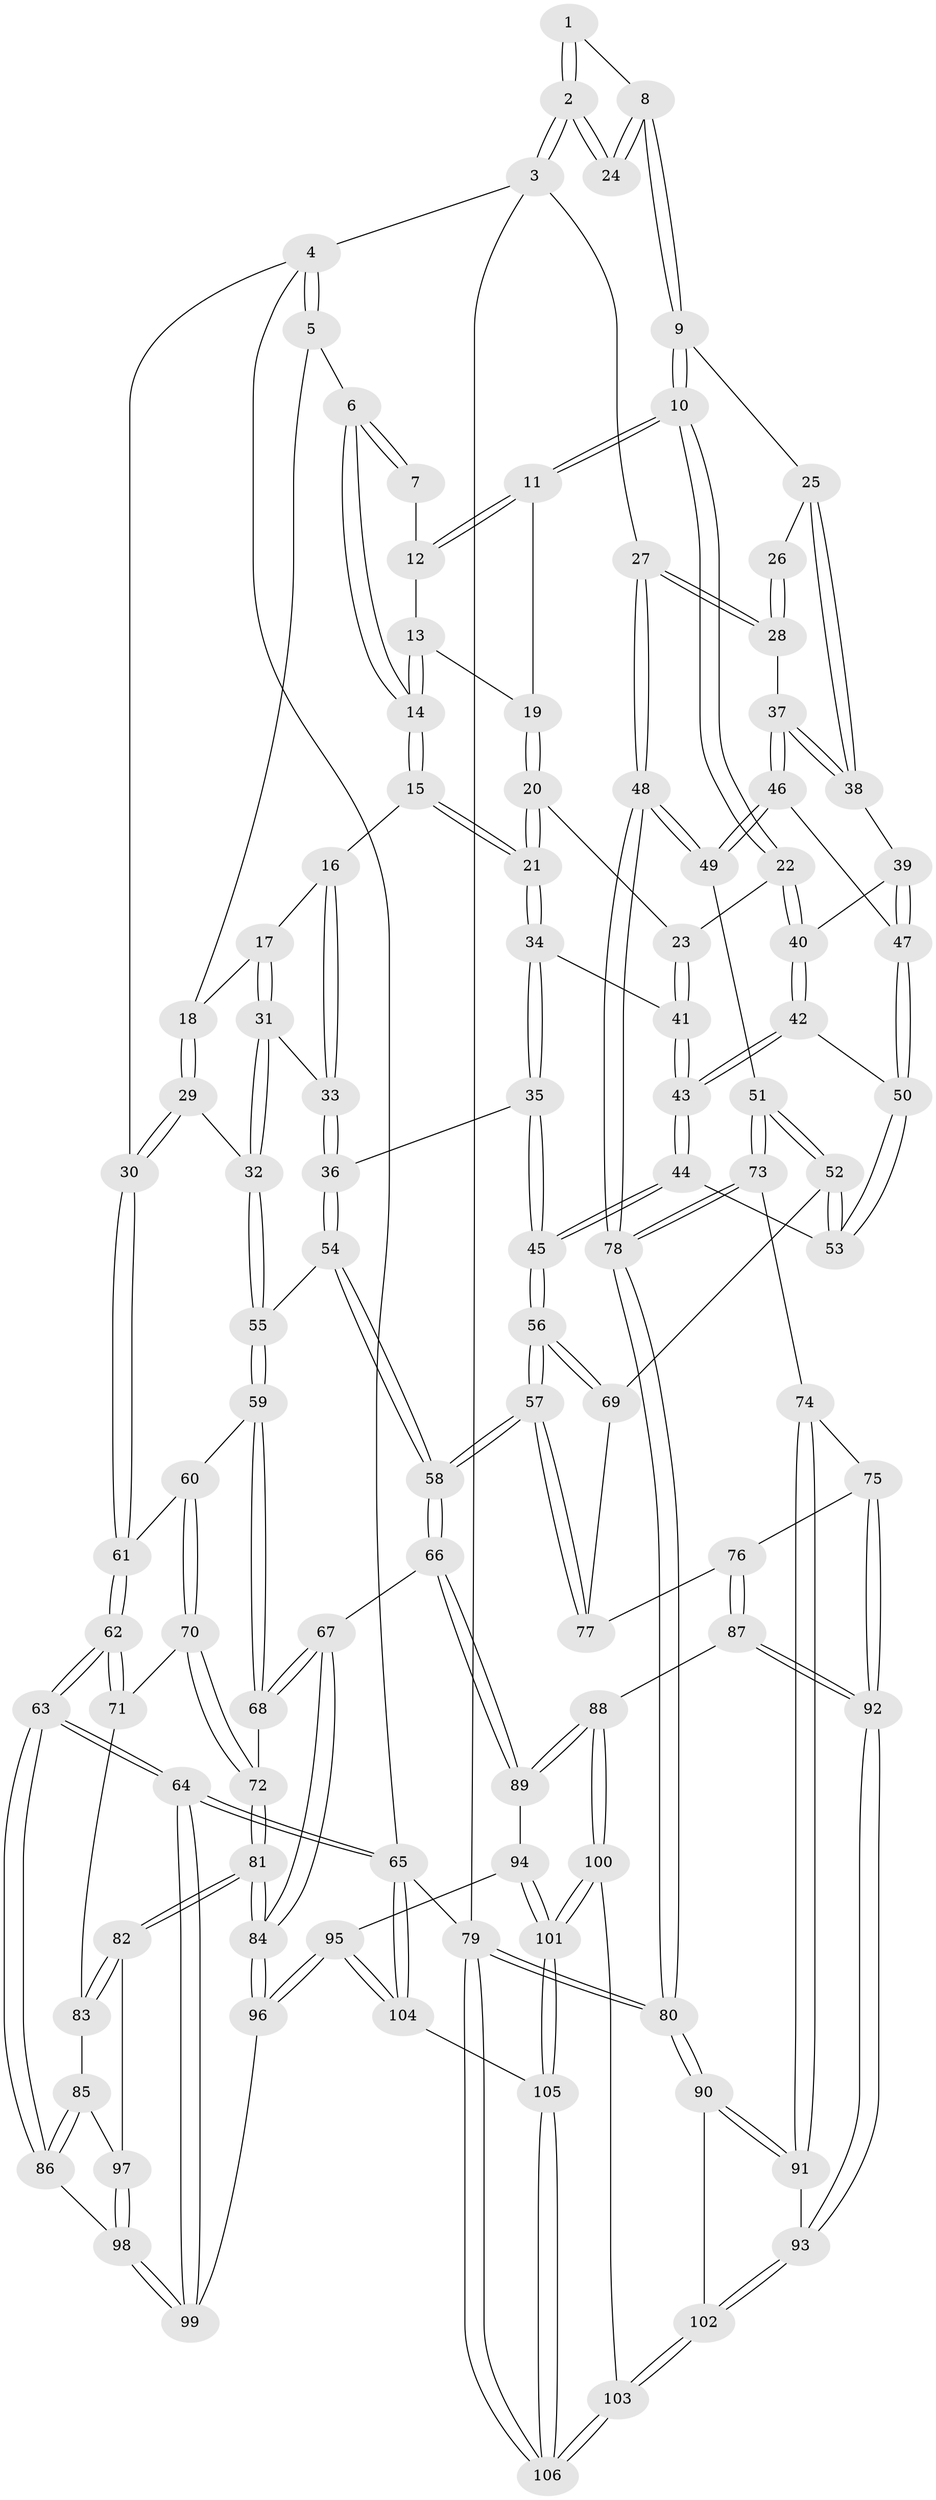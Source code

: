 // coarse degree distribution, {3: 0.1509433962264151, 4: 0.2641509433962264, 2: 0.03773584905660377, 5: 0.3584905660377358, 6: 0.16981132075471697, 7: 0.018867924528301886}
// Generated by graph-tools (version 1.1) at 2025/05/03/04/25 22:05:05]
// undirected, 106 vertices, 262 edges
graph export_dot {
graph [start="1"]
  node [color=gray90,style=filled];
  1 [pos="+0.7372053973802087+0"];
  2 [pos="+1+0"];
  3 [pos="+1+0"];
  4 [pos="+0+0"];
  5 [pos="+0.15046773363064697+0"];
  6 [pos="+0.16029923283961633+0"];
  7 [pos="+0.5562065762200018+0"];
  8 [pos="+0.7200203439378421+0.13326390616395822"];
  9 [pos="+0.6805771772178391+0.16573095730405263"];
  10 [pos="+0.6805035988550019+0.1657584213004926"];
  11 [pos="+0.6288512142511369+0.10720855694954654"];
  12 [pos="+0.5568162783540416+0"];
  13 [pos="+0.450874843403246+0.09948871405800817"];
  14 [pos="+0.36786785721380844+0.09841110118968066"];
  15 [pos="+0.3357409265033405+0.1951375162951014"];
  16 [pos="+0.3096654657076079+0.20276034494593675"];
  17 [pos="+0.25689661087841026+0.20791479169355276"];
  18 [pos="+0.22712224867190678+0.19932799217071734"];
  19 [pos="+0.475859442189401+0.12960376101891616"];
  20 [pos="+0.506825285976262+0.21571983000680994"];
  21 [pos="+0.3991667425423908+0.2599883474729968"];
  22 [pos="+0.6349603292247834+0.2436702854341815"];
  23 [pos="+0.5758015990497746+0.2400106466600736"];
  24 [pos="+0.9123658700041082+0.08084457247988724"];
  25 [pos="+0.8223089330605576+0.25532047423545473"];
  26 [pos="+0.9083170166692955+0.12616609038906088"];
  27 [pos="+1+0.3330917597786766"];
  28 [pos="+0.9453484711057847+0.3205339716308049"];
  29 [pos="+0+0.30654820857559417"];
  30 [pos="+0+0.3033072977597434"];
  31 [pos="+0.24125165625467707+0.3791706256460068"];
  32 [pos="+0.07455708042608004+0.3582986147971862"];
  33 [pos="+0.2862554593256744+0.401885079316562"];
  34 [pos="+0.4003904252095109+0.3089485257215745"];
  35 [pos="+0.3572639028934288+0.3746160060233971"];
  36 [pos="+0.2929807829688076+0.4067467570669279"];
  37 [pos="+0.9104110462404279+0.33772194338301187"];
  38 [pos="+0.843019718375882+0.30127206382164967"];
  39 [pos="+0.7128641580871092+0.34958991759678454"];
  40 [pos="+0.6543819150592309+0.3344377626637166"];
  41 [pos="+0.47560250392646425+0.341022249603043"];
  42 [pos="+0.594379539951086+0.4496873819950472"];
  43 [pos="+0.5630231381923405+0.48303822311300254"];
  44 [pos="+0.5516347220864125+0.5065293373627647"];
  45 [pos="+0.5512954536040526+0.5070015352732581"];
  46 [pos="+0.8953096311843386+0.3760260434517108"];
  47 [pos="+0.801643880690744+0.4355635532722786"];
  48 [pos="+1+0.5106073821358009"];
  49 [pos="+0.947667710944506+0.5349084339078851"];
  50 [pos="+0.791766167273917+0.4895683408721996"];
  51 [pos="+0.8629764554717023+0.5964845027665437"];
  52 [pos="+0.8259431370810917+0.5796154513121939"];
  53 [pos="+0.8142110576079862+0.5609916943487434"];
  54 [pos="+0.2931214676872675+0.4099271372677256"];
  55 [pos="+0.23178583051825022+0.559056457226974"];
  56 [pos="+0.5047762304970317+0.635072079557023"];
  57 [pos="+0.5025547505761795+0.638538469835063"];
  58 [pos="+0.4988668345335819+0.6423973134920792"];
  59 [pos="+0.2307902948333471+0.5697545539603558"];
  60 [pos="+0.1925909238659106+0.5812432652787674"];
  61 [pos="+0+0.3211805552244168"];
  62 [pos="+0+0.6355042831859203"];
  63 [pos="+0+0.8580682305430662"];
  64 [pos="+0+1"];
  65 [pos="+0+1"];
  66 [pos="+0.4866269173288008+0.6627486125827746"];
  67 [pos="+0.45230209202231586+0.6622871605922287"];
  68 [pos="+0.305067788163536+0.6293124051729481"];
  69 [pos="+0.7753023735073591+0.6057562215807146"];
  70 [pos="+0.09677728383617755+0.6628694473357282"];
  71 [pos="+0.015247852974286852+0.6712241893754576"];
  72 [pos="+0.19931516345387168+0.7499398046765422"];
  73 [pos="+0.8810884785371803+0.673445268002255"];
  74 [pos="+0.8714197609541863+0.7402075618686329"];
  75 [pos="+0.8319823226574499+0.7619613873610436"];
  76 [pos="+0.7598190398293723+0.7576041139445836"];
  77 [pos="+0.7234523123337168+0.7042220829970854"];
  78 [pos="+1+0.681570693924323"];
  79 [pos="+1+1"];
  80 [pos="+1+0.9007498410685122"];
  81 [pos="+0.2106541679091579+0.8233098022872333"];
  82 [pos="+0.17375248829740328+0.8211308999402205"];
  83 [pos="+0.08843498076139097+0.785520365499443"];
  84 [pos="+0.2163047268554067+0.8299898798916961"];
  85 [pos="+0.06356856831568511+0.8448429399320819"];
  86 [pos="+0.04442298939735993+0.8549307822991016"];
  87 [pos="+0.6792652900646257+0.8154763889080937"];
  88 [pos="+0.5856894311946169+0.8298419829371805"];
  89 [pos="+0.4993280210331704+0.7329041568576655"];
  90 [pos="+1+0.8868882126365483"];
  91 [pos="+0.9694131979789243+0.8291415955574558"];
  92 [pos="+0.7930092050998504+0.9011859008866426"];
  93 [pos="+0.8093114324878542+0.9855001125602246"];
  94 [pos="+0.4357513228071925+0.8179590552479109"];
  95 [pos="+0.251651566549793+0.927999704835092"];
  96 [pos="+0.24834752508363833+0.9246871416098964"];
  97 [pos="+0.10173286256139961+0.8521867731079029"];
  98 [pos="+0.10481302851296646+0.9300824398603126"];
  99 [pos="+0.10766464552526187+0.9364169341330519"];
  100 [pos="+0.5911673288758422+0.8640831925214286"];
  101 [pos="+0.4426112132419866+1"];
  102 [pos="+0.805450460332745+1"];
  103 [pos="+0.7873756064593342+1"];
  104 [pos="+0.33687113820228826+1"];
  105 [pos="+0.4403272794885017+1"];
  106 [pos="+0.7828944422572308+1"];
  1 -- 2;
  1 -- 2;
  1 -- 8;
  2 -- 3;
  2 -- 3;
  2 -- 24;
  2 -- 24;
  3 -- 4;
  3 -- 27;
  3 -- 79;
  4 -- 5;
  4 -- 5;
  4 -- 30;
  4 -- 65;
  5 -- 6;
  5 -- 18;
  6 -- 7;
  6 -- 7;
  6 -- 14;
  6 -- 14;
  7 -- 12;
  8 -- 9;
  8 -- 9;
  8 -- 24;
  8 -- 24;
  9 -- 10;
  9 -- 10;
  9 -- 25;
  10 -- 11;
  10 -- 11;
  10 -- 22;
  10 -- 22;
  11 -- 12;
  11 -- 12;
  11 -- 19;
  12 -- 13;
  13 -- 14;
  13 -- 14;
  13 -- 19;
  14 -- 15;
  14 -- 15;
  15 -- 16;
  15 -- 21;
  15 -- 21;
  16 -- 17;
  16 -- 33;
  16 -- 33;
  17 -- 18;
  17 -- 31;
  17 -- 31;
  18 -- 29;
  18 -- 29;
  19 -- 20;
  19 -- 20;
  20 -- 21;
  20 -- 21;
  20 -- 23;
  21 -- 34;
  21 -- 34;
  22 -- 23;
  22 -- 40;
  22 -- 40;
  23 -- 41;
  23 -- 41;
  25 -- 26;
  25 -- 38;
  25 -- 38;
  26 -- 28;
  26 -- 28;
  27 -- 28;
  27 -- 28;
  27 -- 48;
  27 -- 48;
  28 -- 37;
  29 -- 30;
  29 -- 30;
  29 -- 32;
  30 -- 61;
  30 -- 61;
  31 -- 32;
  31 -- 32;
  31 -- 33;
  32 -- 55;
  32 -- 55;
  33 -- 36;
  33 -- 36;
  34 -- 35;
  34 -- 35;
  34 -- 41;
  35 -- 36;
  35 -- 45;
  35 -- 45;
  36 -- 54;
  36 -- 54;
  37 -- 38;
  37 -- 38;
  37 -- 46;
  37 -- 46;
  38 -- 39;
  39 -- 40;
  39 -- 47;
  39 -- 47;
  40 -- 42;
  40 -- 42;
  41 -- 43;
  41 -- 43;
  42 -- 43;
  42 -- 43;
  42 -- 50;
  43 -- 44;
  43 -- 44;
  44 -- 45;
  44 -- 45;
  44 -- 53;
  45 -- 56;
  45 -- 56;
  46 -- 47;
  46 -- 49;
  46 -- 49;
  47 -- 50;
  47 -- 50;
  48 -- 49;
  48 -- 49;
  48 -- 78;
  48 -- 78;
  49 -- 51;
  50 -- 53;
  50 -- 53;
  51 -- 52;
  51 -- 52;
  51 -- 73;
  51 -- 73;
  52 -- 53;
  52 -- 53;
  52 -- 69;
  54 -- 55;
  54 -- 58;
  54 -- 58;
  55 -- 59;
  55 -- 59;
  56 -- 57;
  56 -- 57;
  56 -- 69;
  56 -- 69;
  57 -- 58;
  57 -- 58;
  57 -- 77;
  57 -- 77;
  58 -- 66;
  58 -- 66;
  59 -- 60;
  59 -- 68;
  59 -- 68;
  60 -- 61;
  60 -- 70;
  60 -- 70;
  61 -- 62;
  61 -- 62;
  62 -- 63;
  62 -- 63;
  62 -- 71;
  62 -- 71;
  63 -- 64;
  63 -- 64;
  63 -- 86;
  63 -- 86;
  64 -- 65;
  64 -- 65;
  64 -- 99;
  64 -- 99;
  65 -- 104;
  65 -- 104;
  65 -- 79;
  66 -- 67;
  66 -- 89;
  66 -- 89;
  67 -- 68;
  67 -- 68;
  67 -- 84;
  67 -- 84;
  68 -- 72;
  69 -- 77;
  70 -- 71;
  70 -- 72;
  70 -- 72;
  71 -- 83;
  72 -- 81;
  72 -- 81;
  73 -- 74;
  73 -- 78;
  73 -- 78;
  74 -- 75;
  74 -- 91;
  74 -- 91;
  75 -- 76;
  75 -- 92;
  75 -- 92;
  76 -- 77;
  76 -- 87;
  76 -- 87;
  78 -- 80;
  78 -- 80;
  79 -- 80;
  79 -- 80;
  79 -- 106;
  79 -- 106;
  80 -- 90;
  80 -- 90;
  81 -- 82;
  81 -- 82;
  81 -- 84;
  81 -- 84;
  82 -- 83;
  82 -- 83;
  82 -- 97;
  83 -- 85;
  84 -- 96;
  84 -- 96;
  85 -- 86;
  85 -- 86;
  85 -- 97;
  86 -- 98;
  87 -- 88;
  87 -- 92;
  87 -- 92;
  88 -- 89;
  88 -- 89;
  88 -- 100;
  88 -- 100;
  89 -- 94;
  90 -- 91;
  90 -- 91;
  90 -- 102;
  91 -- 93;
  92 -- 93;
  92 -- 93;
  93 -- 102;
  93 -- 102;
  94 -- 95;
  94 -- 101;
  94 -- 101;
  95 -- 96;
  95 -- 96;
  95 -- 104;
  95 -- 104;
  96 -- 99;
  97 -- 98;
  97 -- 98;
  98 -- 99;
  98 -- 99;
  100 -- 101;
  100 -- 101;
  100 -- 103;
  101 -- 105;
  101 -- 105;
  102 -- 103;
  102 -- 103;
  103 -- 106;
  103 -- 106;
  104 -- 105;
  105 -- 106;
  105 -- 106;
}
